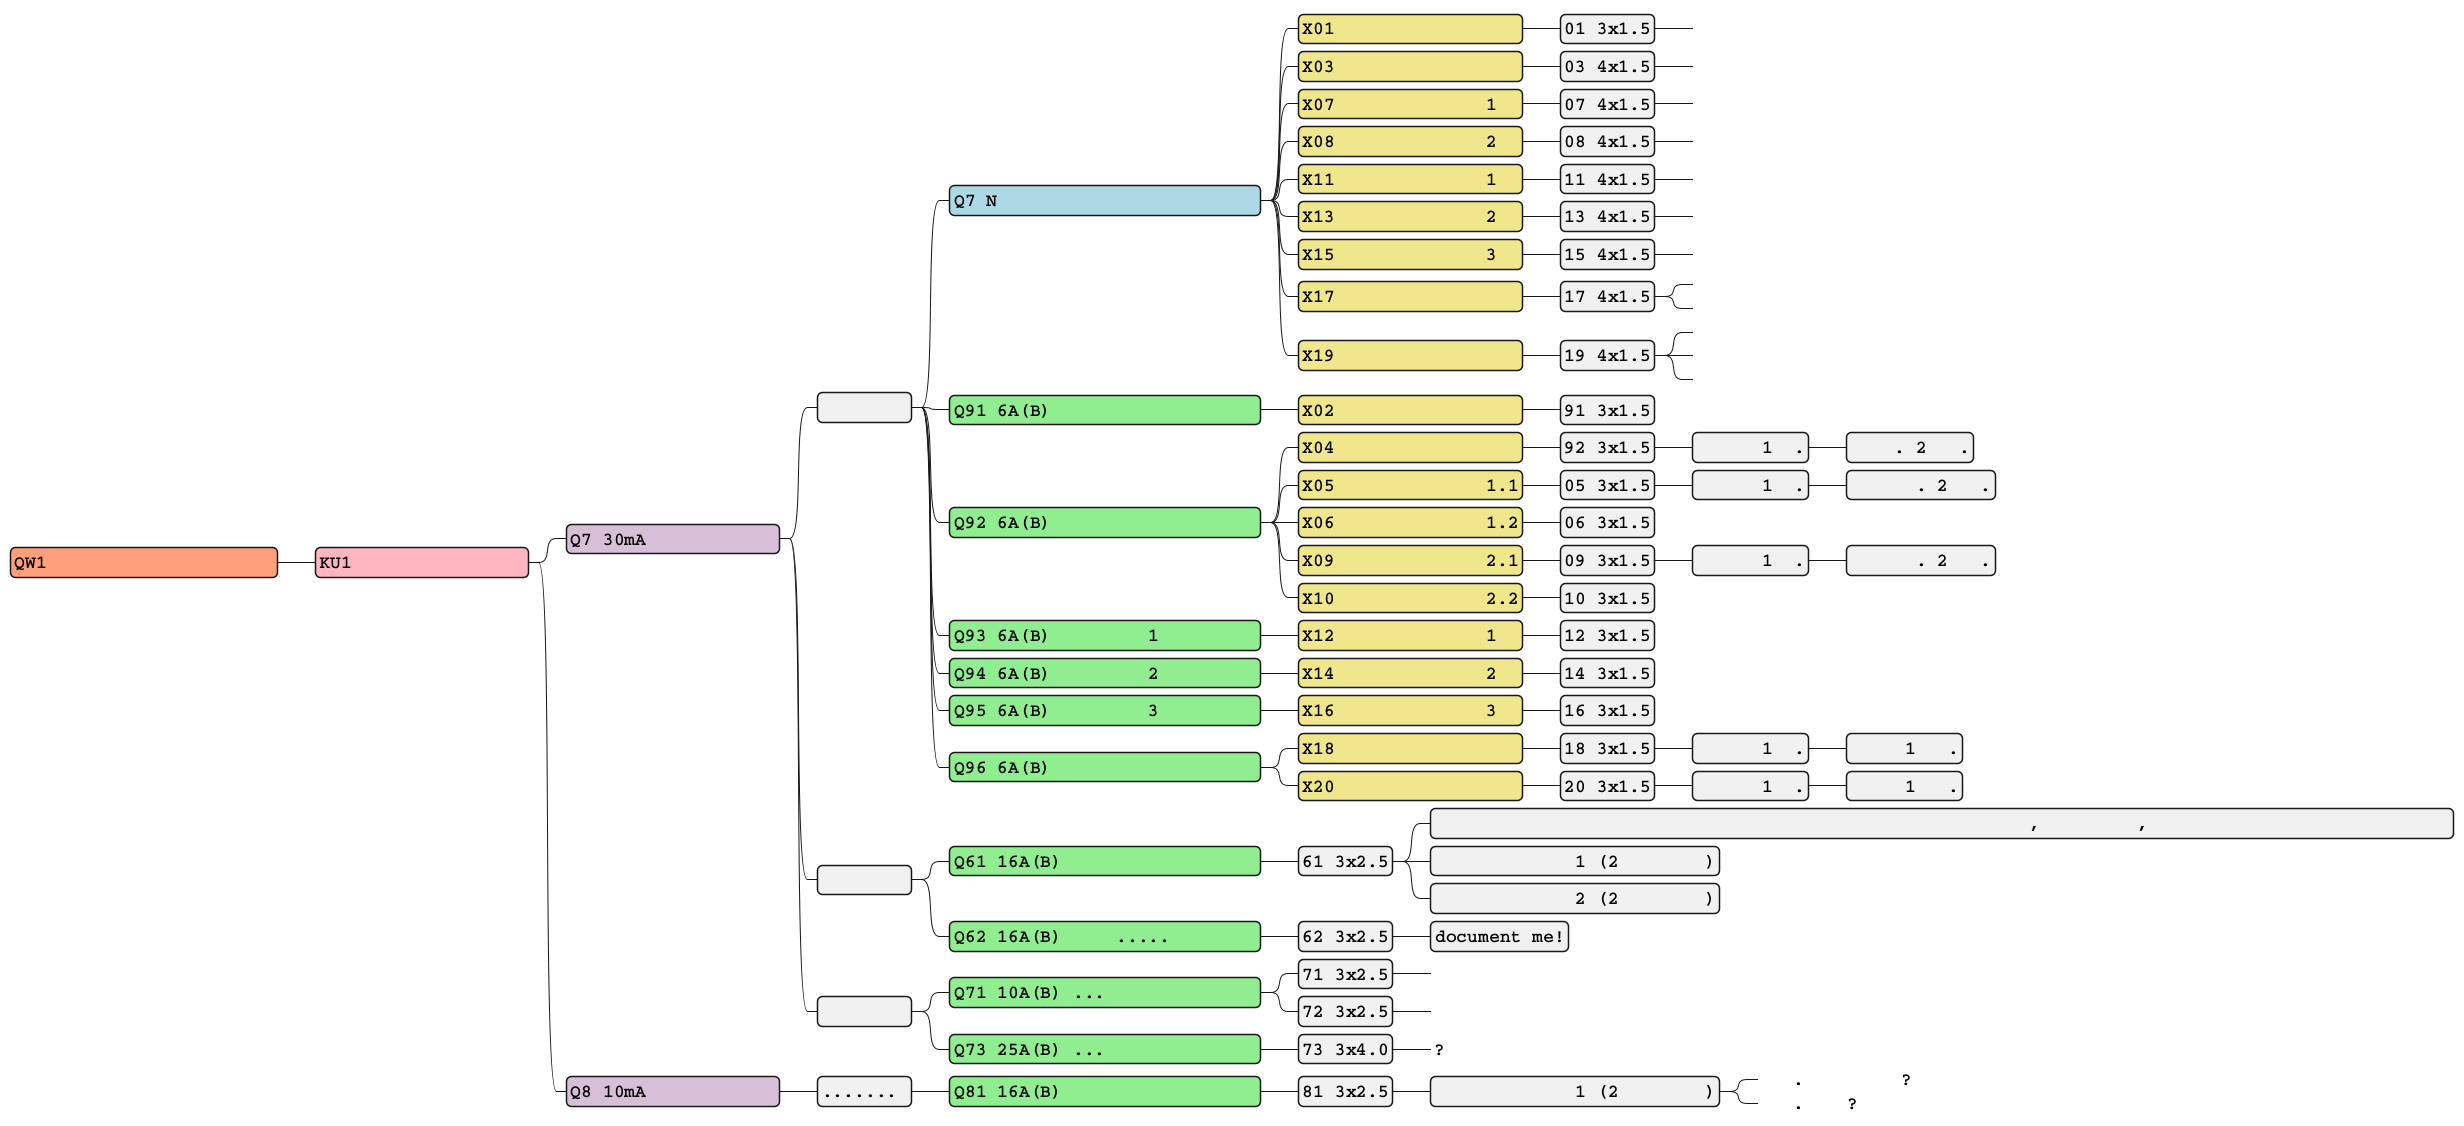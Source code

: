 @startmindmap

<style>
legend {
  BackgroundColor #FFEFE0
}
node {
  FontStyle Bold
  FontSize 18
  FontName Courier
  Padding 4
  Margin 4
  RoundCorner 10
}

'Neutral
.N {
  BackgroundColor #lightblue
}

'Switch disconnector
.SD {
  BackgroundColor #lightsalmon
}
'Voltage relay
.VR {
  BackgroundColor #LightPink
}
'Installation contactors
.IC {
  BackgroundColor #NavajoWhite
}
'Latching relays
.LR {
  BackgroundColor #NavajoWhite
}
.RCCB {
  BackgroundColor #thistle
}
.CB {
  BackgroundColor lightgreen
}
'Terminal
.T {
  BackgroundColor #lightyellow
}
'Terminal
.T1 {
  BackgroundColor #khaki
}
.T_IN {
  BackgroundColor #Wheat
}
'Wall outlet block
.W {
  BackgroundColor #gainsboro
}
'Wall outlet
.W {
  BackgroundColor #white
}
'Light group
.L {
}
'Consumer
.C {
  BackgroundColor #lightgray
}
.PLCIN {
  BackgroundColor #white
}
</style>

* QW1 выключатель нагрузки<<SD>>
  * KU1 реле напряжения<<VR>>

    * Q7 30mA общий      <<RCCB>>
      * свет    <<>>
        * Q7 N                        <<N>>
          * X01 свет балкон     <<T1>>
            * 01 3x1.5
              *_ светильники            <<L>>
          * X03 свет кухня      <<T1>>
            * 03 4x1.5
              *_ светильники            <<L>>
          * X07 свет коридор 1  <<T1>>
            * 07 4x1.5
              *_ светильники            <<L>>
          * X08 свет коридор 2  <<T1>>
            * 08 4x1.5
              *_ светильники            <<L>>
          * X11 свет комната 1  <<T1>>
            * 11 4x1.5
              *_ светильники            <<L>>
          * X13 свет комната 2  <<T1>>
            * 13 4x1.5
              *_ светильники            <<W>>
          * X15 свет комната 3  <<T1>>
            * 15 4x1.5
              *_ светильники            <<L>>
          * X17 свет туалет     <<T1>>
            * 17 4x1.5
              *_ светильники            <<L>>
              *_ вентилятор             <<L>>
          * X19 свет ванная     <<T1>>
            * 19 4x1.5
              *_ светильники            <<L>>
              *_ вентилятор             <<L>>
              *_ подсветка зеркала      <<L>>

        * Q91 6A(B) балкон            <<CB>>
          * X02 выкл балкон     <<T1>>
            * 91 3x1.5

        * Q92 6A(B) кухня коридор     <<CB>>
          * X04 выкл кухня      <<T1>>
            * 92 3x1.5
              * рамка 1 м.
                * выкл. 2 кл.
          * X05 выкл коридор 1.1<<T1>>
            * 05 3x1.5
              * рамка 1 м.
                * перекл. 2 кл.
          * X06 выкл коридор 1.2<<T1>>
            * 06 3x1.5
          * X09 выкл коридор 2.1<<T1>>
            * 09 3x1.5
              * рамка 1 м.
                * перекл. 2 кл.
          * X10 выкл коридор 2.2<<T1>>
            * 10 3x1.5

        * Q93 6A(B) комната 1         <<CB>>
          * X12 выкл комната 1  <<T1>>
            * 12 3x1.5

        * Q94 6A(B) комната 2         <<CB>>
          * X14 выкл комната 2  <<T1>>
            * 14 3x1.5

        * Q95 6A(B) комната 3         <<CB>>
          * X16 выкл комната 3  <<T1>>
            * 16 3x1.5

        * Q96 6A(B) ванн туалет       <<CB>>
          * X18 выкл туалет     <<T1>>
            * 18 3x1.5
              * рамка 1 м.
                * выкл 1 кл.
          * X20 выкл ванная     <<T1>>
            * 20 3x1.5
              * рамка 1 м.
                * выкл 1 кл.

      * розетки <<>>

        * Q61 16A(B) роз кухня        <<CB>>
          * 61 3x2.5
            * здесь можно перечислять структуру потребителей на линии, например, в порядке следования шлейфа
            * блок розеток 1 (2 розетки)<<WB>>
            * блок розеток 2 (2 розетки)<<WB>>

        * Q62 16A(B) роз .....        <<CB>>
          * 62 3x2.5
            * document me!

      * техника <<>>

        * Q71 10A(B) ...              <<CB>>
          * 71 3x2.5
            *_ холодильник
          * 72 3x2.5
            *_ слаботочный щит
        * Q73 25A(B) ...              <<CB>>
          * 73 3x4.0
            *_ ?
    * Q8 10mA роз ванная <<RCCB>>
      * ....... <<>>
        * Q81 16A(B) роз ванная       <<CB>>
          * 81 3x2.5
            * блок розеток 1 (2 розетки)<<WB>>
              *_ роз. стиралка?
              *_ роз. фен?

@endmindmap
